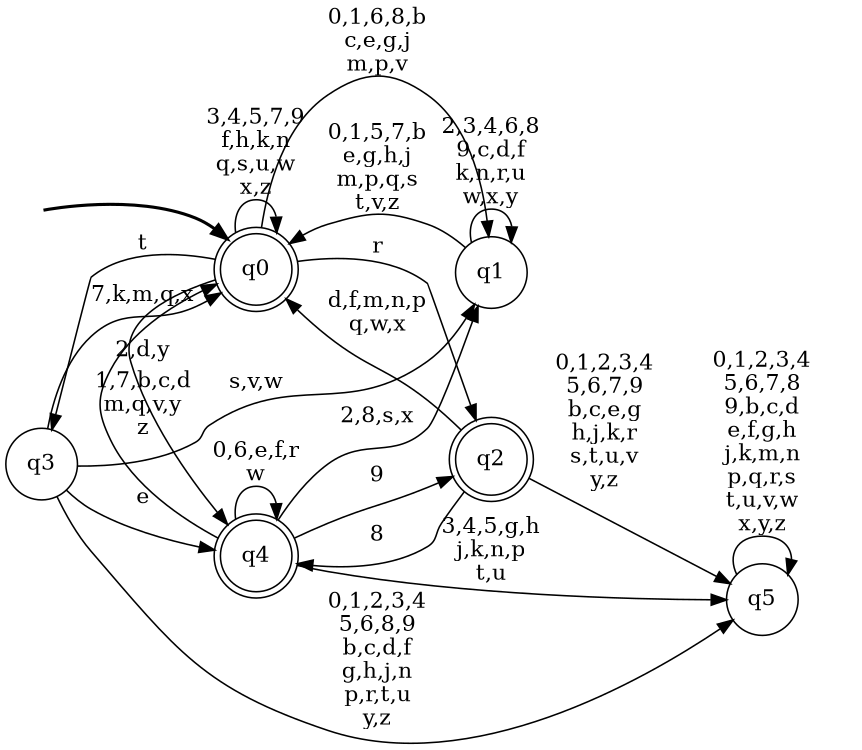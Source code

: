 digraph BlueStar {
__start0 [style = invis, shape = none, label = "", width = 0, height = 0];

rankdir=LR;
size="8,5";

s0 [style="rounded,filled", color="black", fillcolor="white" shape="doublecircle", label="q0"];
s1 [style="filled", color="black", fillcolor="white" shape="circle", label="q1"];
s2 [style="rounded,filled", color="black", fillcolor="white" shape="doublecircle", label="q2"];
s3 [style="filled", color="black", fillcolor="white" shape="circle", label="q3"];
s4 [style="rounded,filled", color="black", fillcolor="white" shape="doublecircle", label="q4"];
s5 [style="filled", color="black", fillcolor="white" shape="circle", label="q5"];
subgraph cluster_main { 
	graph [pad=".75", ranksep="0.15", nodesep="0.15"];
	 style=invis; 
	__start0 -> s0 [penwidth=2];
}
s0 -> s0 [label="3,4,5,7,9\nf,h,k,n\nq,s,u,w\nx,z"];
s0 -> s1 [label="0,1,6,8,b\nc,e,g,j\nm,p,v"];
s0 -> s2 [label="r"];
s0 -> s3 [label="t"];
s0 -> s4 [label="2,d,y"];
s1 -> s0 [label="0,1,5,7,b\ne,g,h,j\nm,p,q,s\nt,v,z"];
s1 -> s1 [label="2,3,4,6,8\n9,c,d,f\nk,n,r,u\nw,x,y"];
s2 -> s0 [label="d,f,m,n,p\nq,w,x"];
s2 -> s4 [label="8"];
s2 -> s5 [label="0,1,2,3,4\n5,6,7,9\nb,c,e,g\nh,j,k,r\ns,t,u,v\ny,z"];
s3 -> s0 [label="7,k,m,q,x"];
s3 -> s1 [label="s,v,w"];
s3 -> s4 [label="e"];
s3 -> s5 [label="0,1,2,3,4\n5,6,8,9\nb,c,d,f\ng,h,j,n\np,r,t,u\ny,z"];
s4 -> s0 [label="1,7,b,c,d\nm,q,v,y\nz"];
s4 -> s1 [label="2,8,s,x"];
s4 -> s2 [label="9"];
s4 -> s4 [label="0,6,e,f,r\nw"];
s4 -> s5 [label="3,4,5,g,h\nj,k,n,p\nt,u"];
s5 -> s5 [label="0,1,2,3,4\n5,6,7,8\n9,b,c,d\ne,f,g,h\nj,k,m,n\np,q,r,s\nt,u,v,w\nx,y,z"];

}